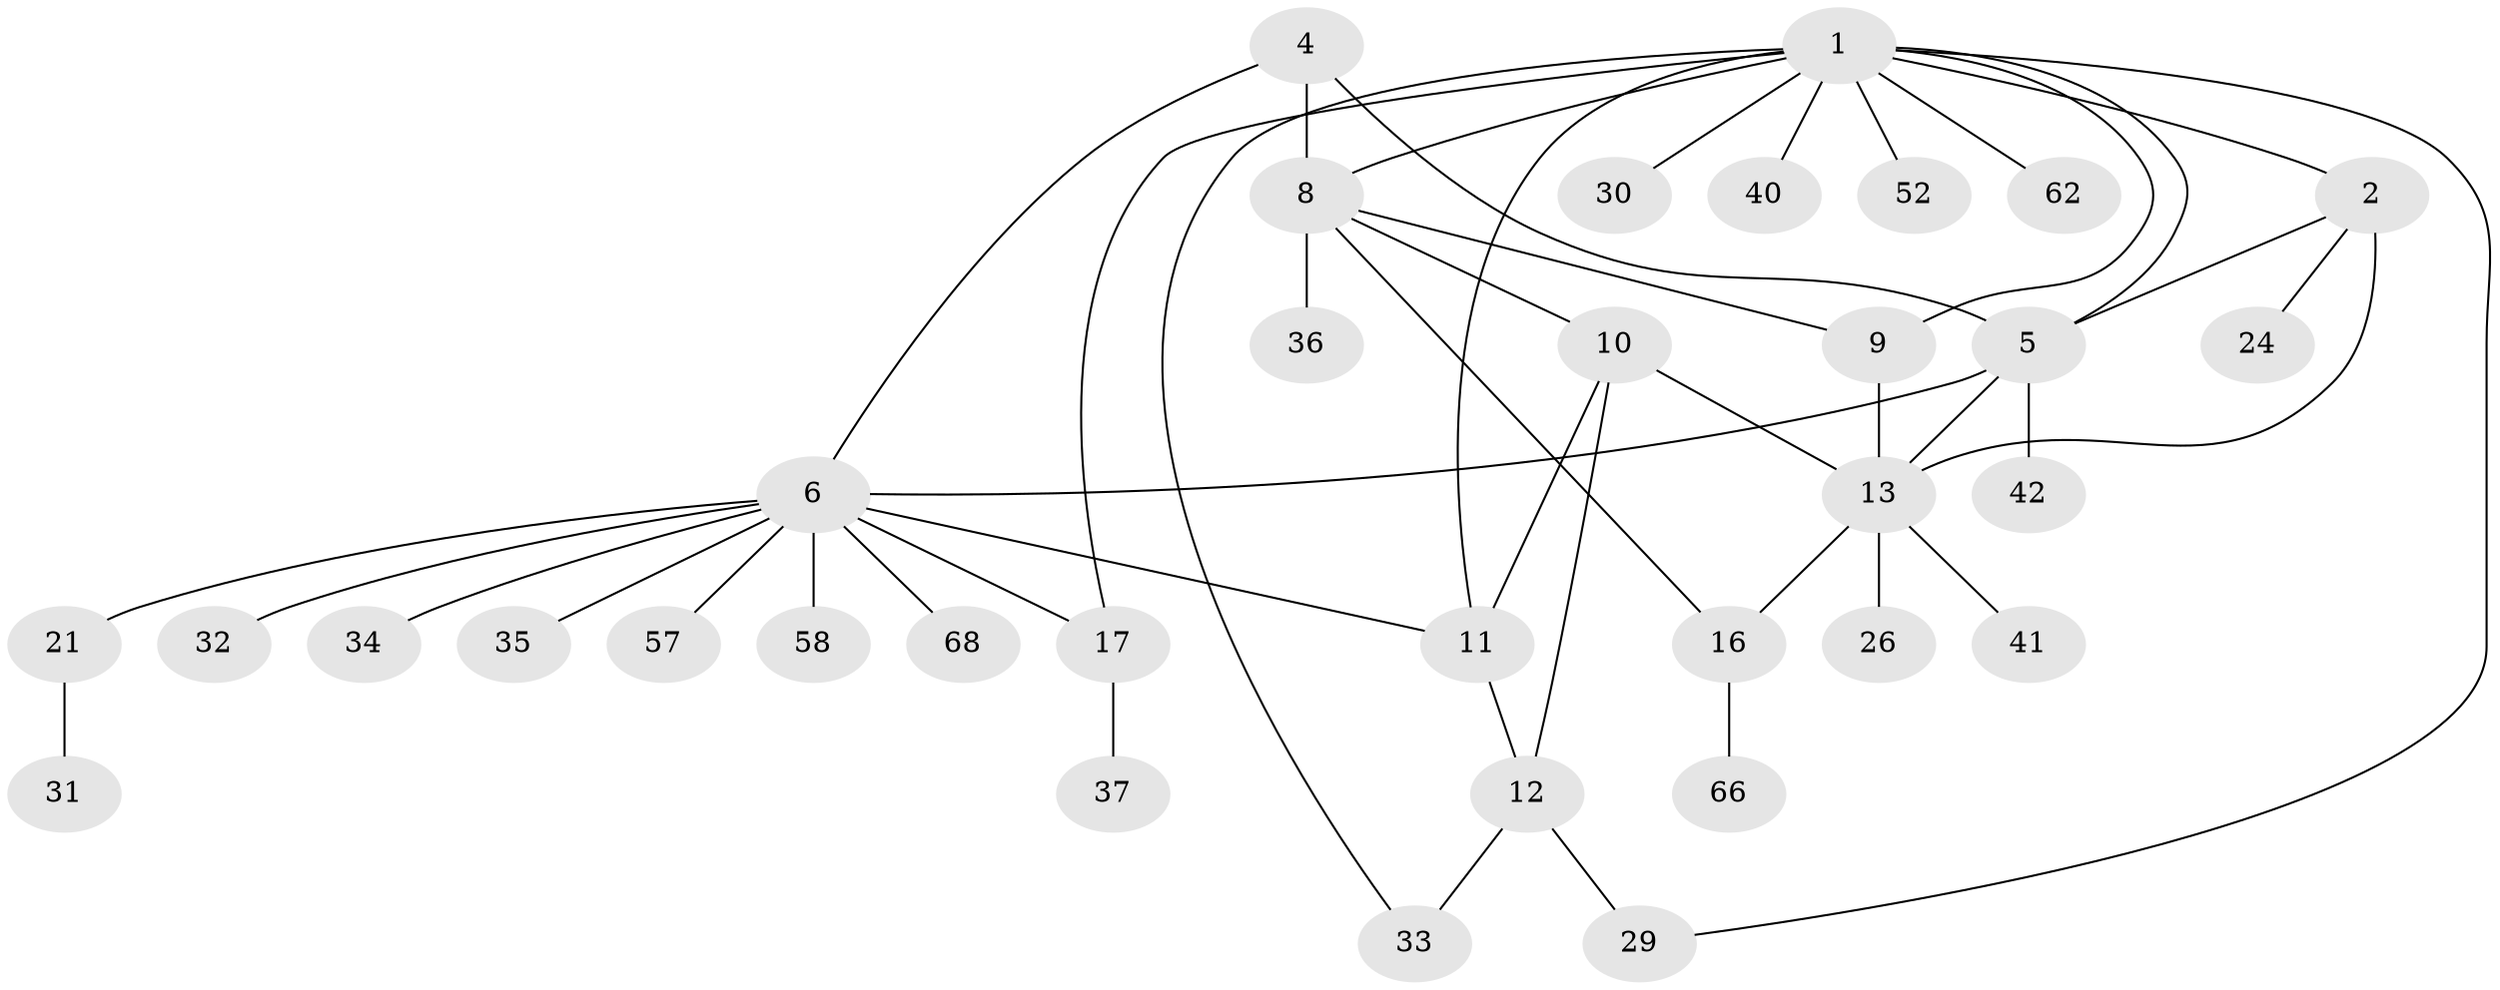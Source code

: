 // original degree distribution, {8: 0.028985507246376812, 5: 0.043478260869565216, 3: 0.07246376811594203, 7: 0.028985507246376812, 12: 0.014492753623188406, 6: 0.057971014492753624, 4: 0.057971014492753624, 1: 0.5217391304347826, 2: 0.17391304347826086}
// Generated by graph-tools (version 1.1) at 2025/16/03/09/25 04:16:02]
// undirected, 34 vertices, 47 edges
graph export_dot {
graph [start="1"]
  node [color=gray90,style=filled];
  1 [super="+3+7"];
  2 [super="+23"];
  4;
  5 [super="+45+39"];
  6 [super="+44"];
  8 [super="+22+46+56"];
  9 [super="+69+59+25"];
  10;
  11;
  12 [super="+20+28"];
  13 [super="+14+15+63+54"];
  16 [super="+43+53+18+27"];
  17 [super="+19+61"];
  21;
  24 [super="+55+47"];
  26 [super="+48"];
  29;
  30;
  31 [super="+64"];
  32;
  33;
  34;
  35;
  36;
  37 [super="+38"];
  40;
  41;
  42;
  52;
  57;
  58;
  62;
  66;
  68;
  1 -- 2 [weight=2];
  1 -- 11;
  1 -- 17 [weight=2];
  1 -- 29;
  1 -- 33;
  1 -- 5;
  1 -- 52;
  1 -- 30;
  1 -- 8;
  1 -- 9;
  1 -- 40;
  1 -- 62;
  2 -- 5;
  2 -- 13;
  2 -- 24;
  4 -- 5;
  4 -- 6;
  4 -- 8;
  5 -- 6;
  5 -- 13;
  5 -- 42;
  6 -- 11;
  6 -- 17;
  6 -- 21;
  6 -- 32;
  6 -- 34;
  6 -- 35;
  6 -- 57;
  6 -- 58;
  6 -- 68;
  8 -- 9;
  8 -- 10 [weight=2];
  8 -- 36;
  8 -- 16;
  9 -- 13;
  10 -- 11;
  10 -- 12;
  10 -- 13;
  11 -- 12;
  12 -- 29;
  12 -- 33;
  13 -- 16;
  13 -- 26;
  13 -- 41;
  16 -- 66;
  17 -- 37;
  21 -- 31;
}
